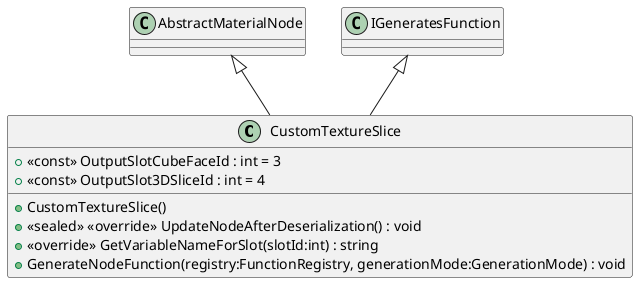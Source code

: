 @startuml
class CustomTextureSlice {
    + <<const>> OutputSlotCubeFaceId : int = 3
    + <<const>> OutputSlot3DSliceId : int = 4
    + CustomTextureSlice()
    + <<sealed>> <<override>> UpdateNodeAfterDeserialization() : void
    + <<override>> GetVariableNameForSlot(slotId:int) : string
    + GenerateNodeFunction(registry:FunctionRegistry, generationMode:GenerationMode) : void
}
AbstractMaterialNode <|-- CustomTextureSlice
IGeneratesFunction <|-- CustomTextureSlice
@enduml
